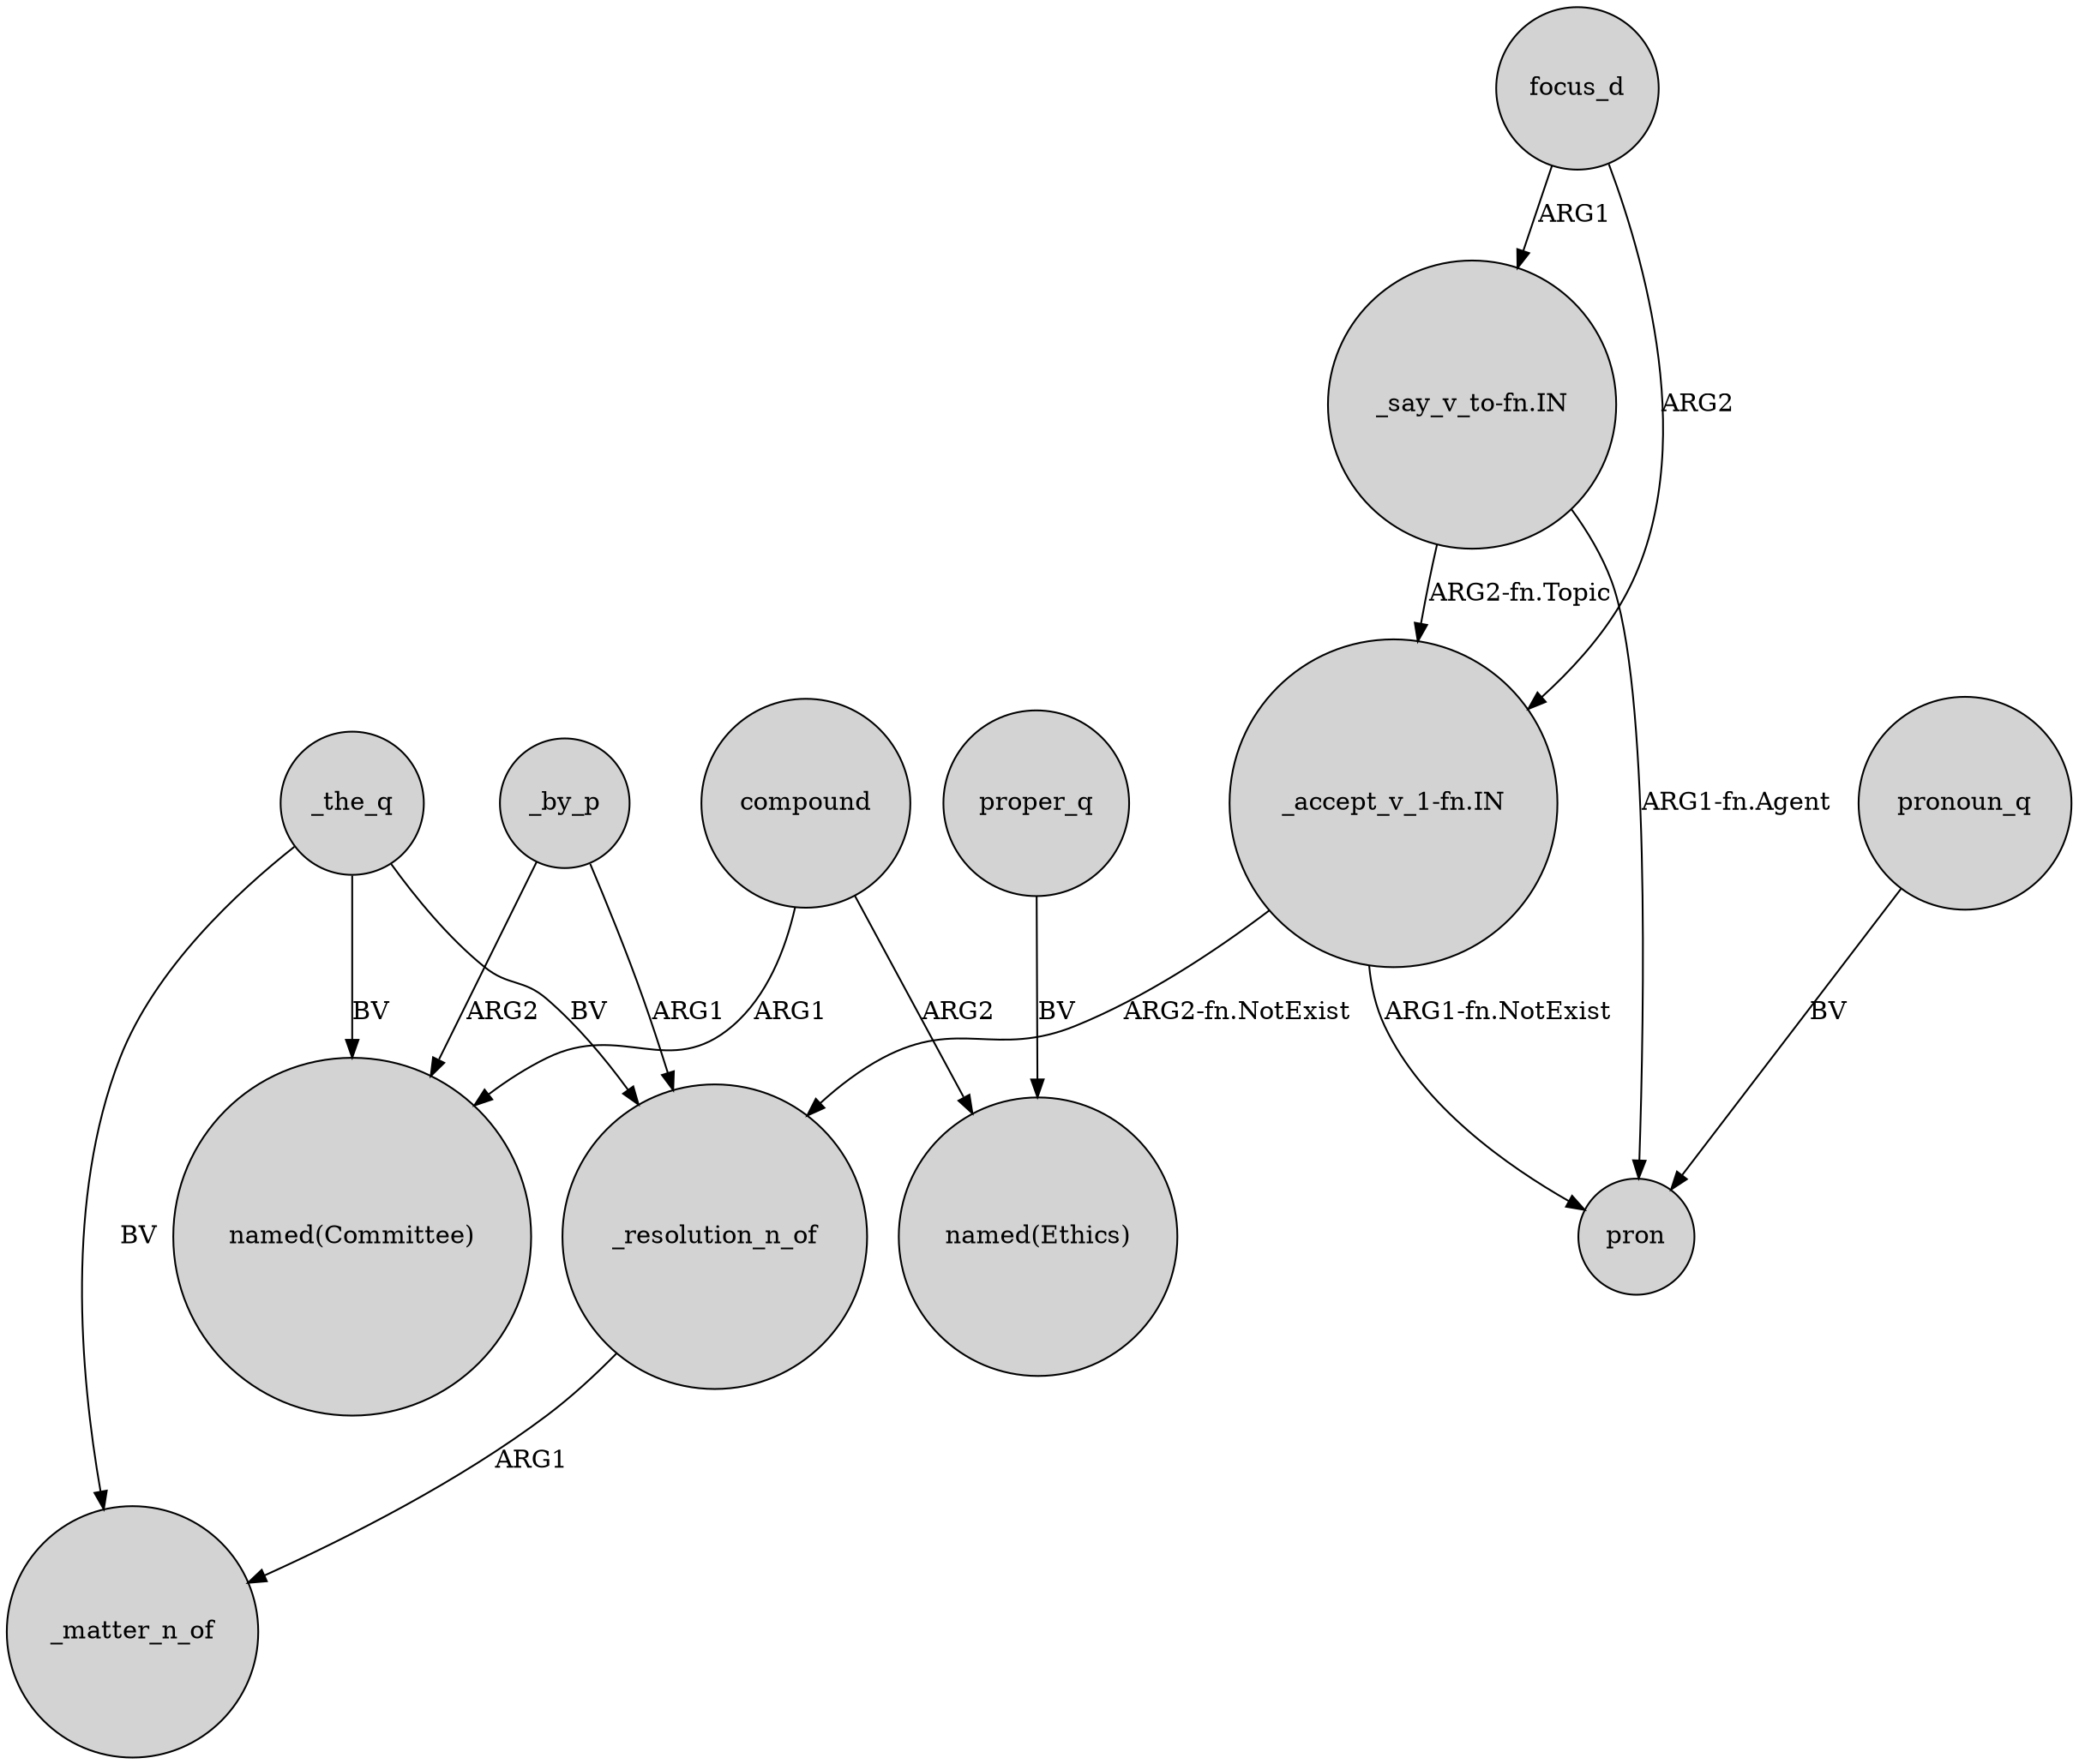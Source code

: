 digraph {
	node [shape=circle style=filled]
	"_say_v_to-fn.IN" -> "_accept_v_1-fn.IN" [label="ARG2-fn.Topic"]
	_the_q -> _matter_n_of [label=BV]
	_the_q -> _resolution_n_of [label=BV]
	"_accept_v_1-fn.IN" -> pron [label="ARG1-fn.NotExist"]
	"_accept_v_1-fn.IN" -> _resolution_n_of [label="ARG2-fn.NotExist"]
	_resolution_n_of -> _matter_n_of [label=ARG1]
	_the_q -> "named(Committee)" [label=BV]
	_by_p -> _resolution_n_of [label=ARG1]
	focus_d -> "_accept_v_1-fn.IN" [label=ARG2]
	compound -> "named(Ethics)" [label=ARG2]
	_by_p -> "named(Committee)" [label=ARG2]
	compound -> "named(Committee)" [label=ARG1]
	focus_d -> "_say_v_to-fn.IN" [label=ARG1]
	proper_q -> "named(Ethics)" [label=BV]
	"_say_v_to-fn.IN" -> pron [label="ARG1-fn.Agent"]
	pronoun_q -> pron [label=BV]
}
